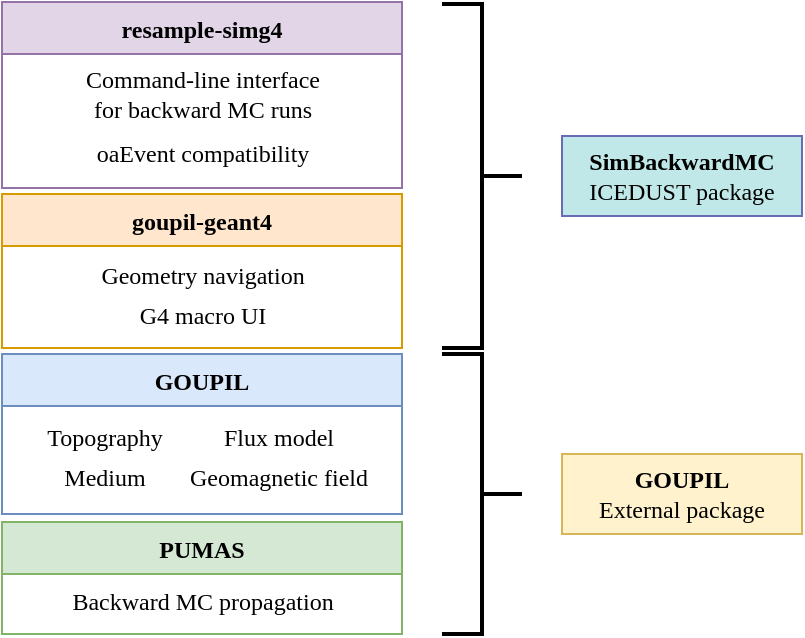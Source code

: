 <mxfile version="16.1.2" type="device"><diagram id="C5RBs43oDa-KdzZeNtuy" name="Page-1"><mxGraphModel dx="1414" dy="867" grid="1" gridSize="10" guides="1" tooltips="1" connect="1" arrows="1" fold="1" page="1" pageScale="1" pageWidth="827" pageHeight="1169" math="0" shadow="0"><root><mxCell id="WIyWlLk6GJQsqaUBKTNV-0"/><mxCell id="WIyWlLk6GJQsqaUBKTNV-1" parent="WIyWlLk6GJQsqaUBKTNV-0"/><mxCell id="1BPrWpkGdCb2bb9qShaA-3" value="GOUPIL" style="swimlane;startSize=26;fontStyle=1;fillColor=#dae8fc;strokeColor=#6c8ebf;fontFamily=Fira Sans Book;fontSource=https%3A%2F%2Ffonts.googleapis.com%2Fcss%3Ffamily%3DFira%2BSans%2BBook;" parent="WIyWlLk6GJQsqaUBKTNV-1" vertex="1"><mxGeometry x="300" y="240" width="200" height="80" as="geometry"><mxRectangle x="300" y="230" width="90" height="23" as="alternateBounds"/></mxGeometry></mxCell><mxCell id="1BPrWpkGdCb2bb9qShaA-12" value="Medium" style="text;html=1;align=center;verticalAlign=middle;resizable=0;points=[];autosize=1;fontFamily=Fira Sans Book;fontSource=https%3A%2F%2Ffonts.googleapis.com%2Fcss%3Ffamily%3DFira%2BSans%2BBook;" parent="1BPrWpkGdCb2bb9qShaA-3" vertex="1"><mxGeometry x="21" y="52" width="60" height="20" as="geometry"/></mxCell><mxCell id="1BPrWpkGdCb2bb9qShaA-14" value="Topography" style="text;html=1;align=center;verticalAlign=middle;resizable=0;points=[];autosize=1;fontFamily=Fira Sans Book;fontSource=https%3A%2F%2Ffonts.googleapis.com%2Fcss%3Ffamily%3DFira%2BSans%2BBook;" parent="1BPrWpkGdCb2bb9qShaA-3" vertex="1"><mxGeometry x="11" y="32" width="80" height="20" as="geometry"/></mxCell><mxCell id="1BPrWpkGdCb2bb9qShaA-15" value="Geomagnetic field" style="text;html=1;align=center;verticalAlign=middle;resizable=0;points=[];autosize=1;fontFamily=Fira Sans Book;fontSource=https%3A%2F%2Ffonts.googleapis.com%2Fcss%3Ffamily%3DFira%2BSans%2BBook;" parent="1BPrWpkGdCb2bb9qShaA-3" vertex="1"><mxGeometry x="83" y="52" width="110" height="20" as="geometry"/></mxCell><mxCell id="1BPrWpkGdCb2bb9qShaA-16" value="Flux model" style="text;html=1;align=center;verticalAlign=middle;resizable=0;points=[];autosize=1;fontFamily=Fira Sans Book;fontSource=https%3A%2F%2Ffonts.googleapis.com%2Fcss%3Ffamily%3DFira%2BSans%2BBook;" parent="1BPrWpkGdCb2bb9qShaA-3" vertex="1"><mxGeometry x="98" y="32" width="80" height="20" as="geometry"/></mxCell><mxCell id="1BPrWpkGdCb2bb9qShaA-17" value="goupil-geant4" style="swimlane;startSize=26;fontStyle=1;fillColor=#ffe6cc;strokeColor=#d79b00;fontFamily=Fira Sans Book;fontSource=https%3A%2F%2Ffonts.googleapis.com%2Fcss%3Ffamily%3DFira%2BSans%2BBook;" parent="WIyWlLk6GJQsqaUBKTNV-1" vertex="1"><mxGeometry x="300" y="160" width="200" height="77" as="geometry"><mxRectangle x="300" y="230" width="90" height="23" as="alternateBounds"/></mxGeometry></mxCell><mxCell id="1BPrWpkGdCb2bb9qShaA-18" value="Geometry navigation" style="text;html=1;align=center;verticalAlign=middle;resizable=0;points=[];autosize=1;fontFamily=Fira Sans Book;fontSource=https%3A%2F%2Ffonts.googleapis.com%2Fcss%3Ffamily%3DFira%2BSans%2BBook;" parent="1BPrWpkGdCb2bb9qShaA-17" vertex="1"><mxGeometry x="35" y="31" width="130" height="20" as="geometry"/></mxCell><mxCell id="1BPrWpkGdCb2bb9qShaA-20" value="G4 macro UI" style="text;html=1;align=center;verticalAlign=middle;resizable=0;points=[];autosize=1;fontFamily=Fira Sans Book;fontSource=https%3A%2F%2Ffonts.googleapis.com%2Fcss%3Ffamily%3DFira%2BSans%2BBook;" parent="1BPrWpkGdCb2bb9qShaA-17" vertex="1"><mxGeometry x="60" y="51" width="80" height="20" as="geometry"/></mxCell><mxCell id="1BPrWpkGdCb2bb9qShaA-22" value="resample-simg4" style="swimlane;startSize=26;fontStyle=1;fillColor=#e1d5e7;strokeColor=#9673a6;dropTarget=1;expand=1;noLabel=0;resizable=1;fontFamily=Fira Sans Book;fontSource=https%3A%2F%2Ffonts.googleapis.com%2Fcss%3Ffamily%3DFira%2BSans%2BBook;swimlaneLine=1;" parent="WIyWlLk6GJQsqaUBKTNV-1" vertex="1"><mxGeometry x="300" y="64" width="200" height="93" as="geometry"><mxRectangle x="300" y="230" width="90" height="23" as="alternateBounds"/></mxGeometry></mxCell><mxCell id="1BPrWpkGdCb2bb9qShaA-23" value="oaEvent compatibility" style="text;html=1;align=center;verticalAlign=middle;resizable=0;points=[];autosize=1;fontFamily=Fira Sans Book;fontSource=https%3A%2F%2Ffonts.googleapis.com%2Fcss%3Ffamily%3DFira%2BSans%2BBook;" parent="1BPrWpkGdCb2bb9qShaA-22" vertex="1"><mxGeometry x="35" y="66" width="130" height="20" as="geometry"/></mxCell><mxCell id="1BPrWpkGdCb2bb9qShaA-24" value="Command-line interface&lt;br&gt;for backward MC runs" style="text;html=1;align=center;verticalAlign=middle;resizable=0;points=[];autosize=1;fontFamily=Fira Sans Book;fontSource=https%3A%2F%2Ffonts.googleapis.com%2Fcss%3Ffamily%3DFira%2BSans%2BBook;" parent="1BPrWpkGdCb2bb9qShaA-22" vertex="1"><mxGeometry x="25" y="31" width="150" height="30" as="geometry"/></mxCell><mxCell id="1BPrWpkGdCb2bb9qShaA-25" value="PUMAS" style="swimlane;startSize=26;fontStyle=1;fillColor=#d5e8d4;strokeColor=#82b366;fontFamily=Fira Sans Book;fontSource=https%3A%2F%2Ffonts.googleapis.com%2Fcss%3Ffamily%3DFira%2BSans%2BBook;" parent="WIyWlLk6GJQsqaUBKTNV-1" vertex="1"><mxGeometry x="300" y="324" width="200" height="56" as="geometry"><mxRectangle x="300" y="230" width="90" height="23" as="alternateBounds"/></mxGeometry></mxCell><mxCell id="1BPrWpkGdCb2bb9qShaA-27" value="Backward MC propagation" style="text;html=1;align=center;verticalAlign=middle;resizable=0;points=[];autosize=1;fontFamily=Fira Sans Book;fontSource=https%3A%2F%2Ffonts.googleapis.com%2Fcss%3Ffamily%3DFira%2BSans%2BBook;" parent="1BPrWpkGdCb2bb9qShaA-25" vertex="1"><mxGeometry x="20" y="30" width="160" height="20" as="geometry"/></mxCell><mxCell id="1BPrWpkGdCb2bb9qShaA-30" value="" style="strokeWidth=2;html=1;shape=mxgraph.flowchart.annotation_2;align=left;labelPosition=right;pointerEvents=1;flipH=1;" parent="WIyWlLk6GJQsqaUBKTNV-1" vertex="1"><mxGeometry x="520" y="240" width="40" height="140" as="geometry"/></mxCell><mxCell id="1BPrWpkGdCb2bb9qShaA-33" value="&lt;b&gt;GOUPIL&lt;/b&gt;&lt;br&gt;External package" style="rounded=0;whiteSpace=wrap;html=1;fillColor=#fff2cc;strokeColor=#d6b656;fontFamily=Fira Sans Book;fontSource=https%3A%2F%2Ffonts.googleapis.com%2Fcss%3Ffamily%3DFira%2BSans%2BBook;" parent="WIyWlLk6GJQsqaUBKTNV-1" vertex="1"><mxGeometry x="580" y="290" width="120" height="40" as="geometry"/></mxCell><mxCell id="1BPrWpkGdCb2bb9qShaA-34" value="" style="strokeWidth=2;html=1;shape=mxgraph.flowchart.annotation_2;align=left;labelPosition=right;pointerEvents=1;flipH=1;" parent="WIyWlLk6GJQsqaUBKTNV-1" vertex="1"><mxGeometry x="520" y="65" width="40" height="172" as="geometry"/></mxCell><mxCell id="1BPrWpkGdCb2bb9qShaA-35" value="&lt;b&gt;SimBackwardMC&lt;br&gt;&lt;/b&gt;ICEDUST package" style="rounded=0;whiteSpace=wrap;html=1;fillColor=#C1E8E8;strokeColor=#6A6CB3;align=center;fontFamily=Fira Sans Book;fontSource=https%3A%2F%2Ffonts.googleapis.com%2Fcss%3Ffamily%3DFira%2BSans%2BBook;" parent="WIyWlLk6GJQsqaUBKTNV-1" vertex="1"><mxGeometry x="580" y="131" width="120" height="40" as="geometry"/></mxCell></root></mxGraphModel></diagram></mxfile>